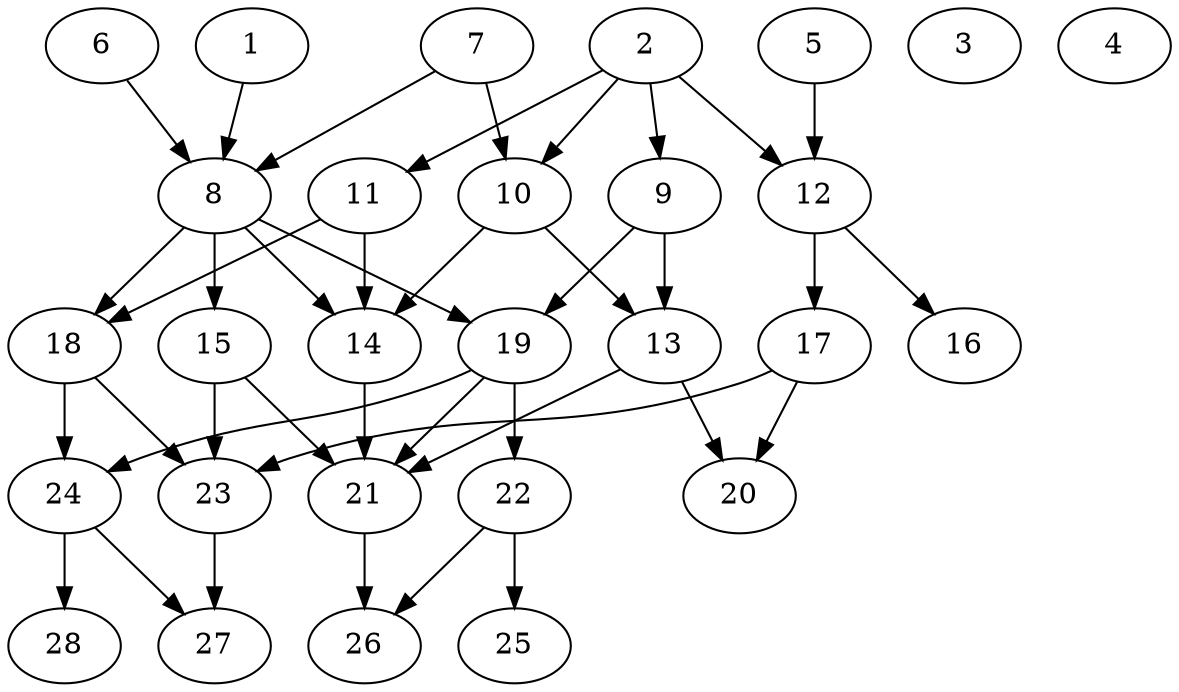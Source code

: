 // DAG (tier=2-normal, mode=data, n=28, ccr=0.401, fat=0.651, density=0.496, regular=0.594, jump=0.111, mindata=2097152, maxdata=16777216)
// DAG automatically generated by daggen at Sun Aug 24 16:33:34 2025
// /home/ermia/Project/Environments/daggen/bin/daggen --dot --ccr 0.401 --fat 0.651 --regular 0.594 --density 0.496 --jump 0.111 --mindata 2097152 --maxdata 16777216 -n 28 
digraph G {
  1 [size="2975210316542352896", alpha="0.01", expect_size="1487605158271176448"]
  1 -> 8 [size ="2233968191602688"]
  2 [size="16652368055948112", alpha="0.12", expect_size="8326184027974056"]
  2 -> 9 [size ="775511919820800"]
  2 -> 10 [size ="775511919820800"]
  2 -> 11 [size ="775511919820800"]
  2 -> 12 [size ="775511919820800"]
  3 [size="299665430627221504000", alpha="0.15", expect_size="149832715313610752000"]
  4 [size="1121793323816244477952", alpha="0.13", expect_size="560896661908122238976"]
  5 [size="13600196749923046", alpha="0.17", expect_size="6800098374961523"]
  5 -> 12 [size ="309586821120000"]
  6 [size="72640348306256896", alpha="0.18", expect_size="36320174153128448"]
  6 -> 8 [size ="1951387386642432"]
  7 [size="1495020870454622208", alpha="0.12", expect_size="747510435227311104"]
  7 -> 8 [size ="715734229450752"]
  7 -> 10 [size ="715734229450752"]
  8 [size="80464010793403285504", alpha="0.03", expect_size="40232005396701642752"]
  8 -> 14 [size ="149104621518848"]
  8 -> 15 [size ="149104621518848"]
  8 -> 18 [size ="149104621518848"]
  8 -> 19 [size ="149104621518848"]
  9 [size="113551710677530000", alpha="0.08", expect_size="56775855338765000"]
  9 -> 13 [size ="1862354862080000"]
  9 -> 19 [size ="1862354862080000"]
  10 [size="112980078255316926464", alpha="0.10", expect_size="56490039127658463232"]
  10 -> 13 [size ="186963961315328"]
  10 -> 14 [size ="186963961315328"]
  11 [size="737449421268511", alpha="0.12", expect_size="368724710634255"]
  11 -> 14 [size ="63623531593728"]
  11 -> 18 [size ="63623531593728"]
  12 [size="28478619585683700", alpha="0.17", expect_size="14239309792841850"]
  12 -> 16 [size ="818351735570432"]
  12 -> 17 [size ="818351735570432"]
  13 [size="52241529023815224", alpha="0.01", expect_size="26120764511907612"]
  13 -> 20 [size ="119226446643200"]
  13 -> 21 [size ="119226446643200"]
  14 [size="1087977670467561455616", alpha="0.01", expect_size="543988835233780727808"]
  14 -> 21 [size ="846259015385088"]
  15 [size="537372668770306688", alpha="0.11", expect_size="268686334385153344"]
  15 -> 21 [size ="475010170880000"]
  15 -> 23 [size ="475010170880000"]
  16 [size="2313382827773696000", alpha="0.15", expect_size="1156691413886848000"]
  17 [size="959619264558173056", alpha="0.10", expect_size="479809632279086528"]
  17 -> 20 [size ="372417025277952"]
  17 -> 23 [size ="372417025277952"]
  18 [size="1792146997636258332672", alpha="0.15", expect_size="896073498818129166336"]
  18 -> 23 [size ="1180336234954752"]
  18 -> 24 [size ="1180336234954752"]
  19 [size="241265331806224864", alpha="0.16", expect_size="120632665903112432"]
  19 -> 21 [size ="250811191918592"]
  19 -> 22 [size ="250811191918592"]
  19 -> 24 [size ="250811191918592"]
  20 [size="2024031159939705602048", alpha="0.17", expect_size="1012015579969852801024"]
  21 [size="1142775022343652096", alpha="0.04", expect_size="571387511171826048"]
  21 -> 26 [size ="1064516242636800"]
  22 [size="117539428874684688", alpha="0.07", expect_size="58769714437342344"]
  22 -> 25 [size ="2196345284722688"]
  22 -> 26 [size ="2196345284722688"]
  23 [size="6695568257446055", alpha="0.19", expect_size="3347784128723027"]
  23 -> 27 [size ="111451255603200"]
  24 [size="14081977692501922", alpha="0.13", expect_size="7040988846250961"]
  24 -> 27 [size ="347149866893312"]
  24 -> 28 [size ="347149866893312"]
  25 [size="34138892580554736", alpha="0.03", expect_size="17069446290277368"]
  26 [size="16596673582600290304", alpha="0.05", expect_size="8298336791300145152"]
  27 [size="463943672983977984000", alpha="0.02", expect_size="231971836491988992000"]
  28 [size="73249105120783072", alpha="0.09", expect_size="36624552560391536"]
}